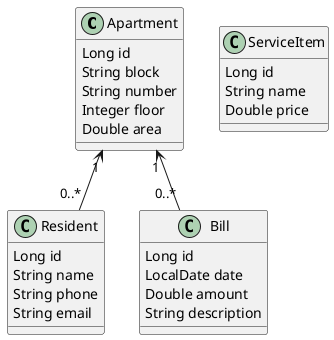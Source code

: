 @startuml
class Apartment {
  Long id
  String block
  String number
  Integer floor
  Double area
}
class Resident {
  Long id
  String name
  String phone
  String email
}
class ServiceItem {
  Long id
  String name
  Double price
}
class Bill {
  Long id
  LocalDate date
  Double amount
  String description
}
Apartment "1" <-- "0..*" Resident
Apartment "1" <-- "0..*" Bill
@enduml
